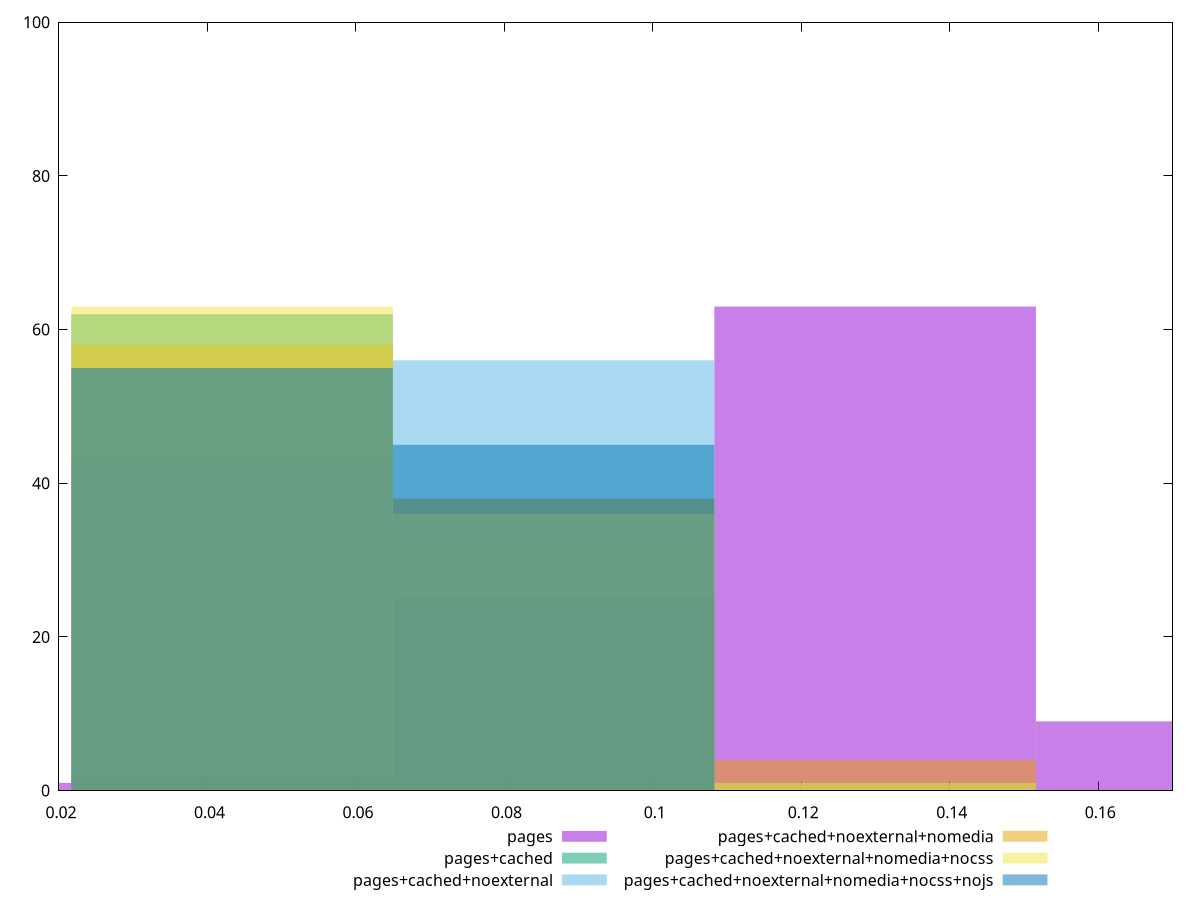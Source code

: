 reset

$pages <<EOF
0 1
0.1299432458215335 63
0.173257661095378 9
0.086628830547689 25
0.0433144152738445 2
EOF

$pagesCached <<EOF
0.086628830547689 38
0.0433144152738445 62
EOF

$pagesCachedNoexternal <<EOF
0.0433144152738445 43
0.086628830547689 56
0.1299432458215335 1
EOF

$pagesCachedNoexternalNomedia <<EOF
0.0433144152738445 58
0.086628830547689 38
0.1299432458215335 4
EOF

$pagesCachedNoexternalNomediaNocss <<EOF
0.0433144152738445 63
0.086628830547689 36
0.1299432458215335 1
EOF

$pagesCachedNoexternalNomediaNocssNojs <<EOF
0.0433144152738445 55
0.086628830547689 45
EOF

set key outside below
set boxwidth 0.0433144152738445
set xrange [0.02:0.17]
set yrange [0:100]
set trange [0:100]
set style fill transparent solid 0.5 noborder
set terminal svg size 640, 540 enhanced background rgb 'white'
set output "reprap/interactive/comparison/histogram/all_score.svg"

plot $pages title "pages" with boxes, \
     $pagesCached title "pages+cached" with boxes, \
     $pagesCachedNoexternal title "pages+cached+noexternal" with boxes, \
     $pagesCachedNoexternalNomedia title "pages+cached+noexternal+nomedia" with boxes, \
     $pagesCachedNoexternalNomediaNocss title "pages+cached+noexternal+nomedia+nocss" with boxes, \
     $pagesCachedNoexternalNomediaNocssNojs title "pages+cached+noexternal+nomedia+nocss+nojs" with boxes

reset
